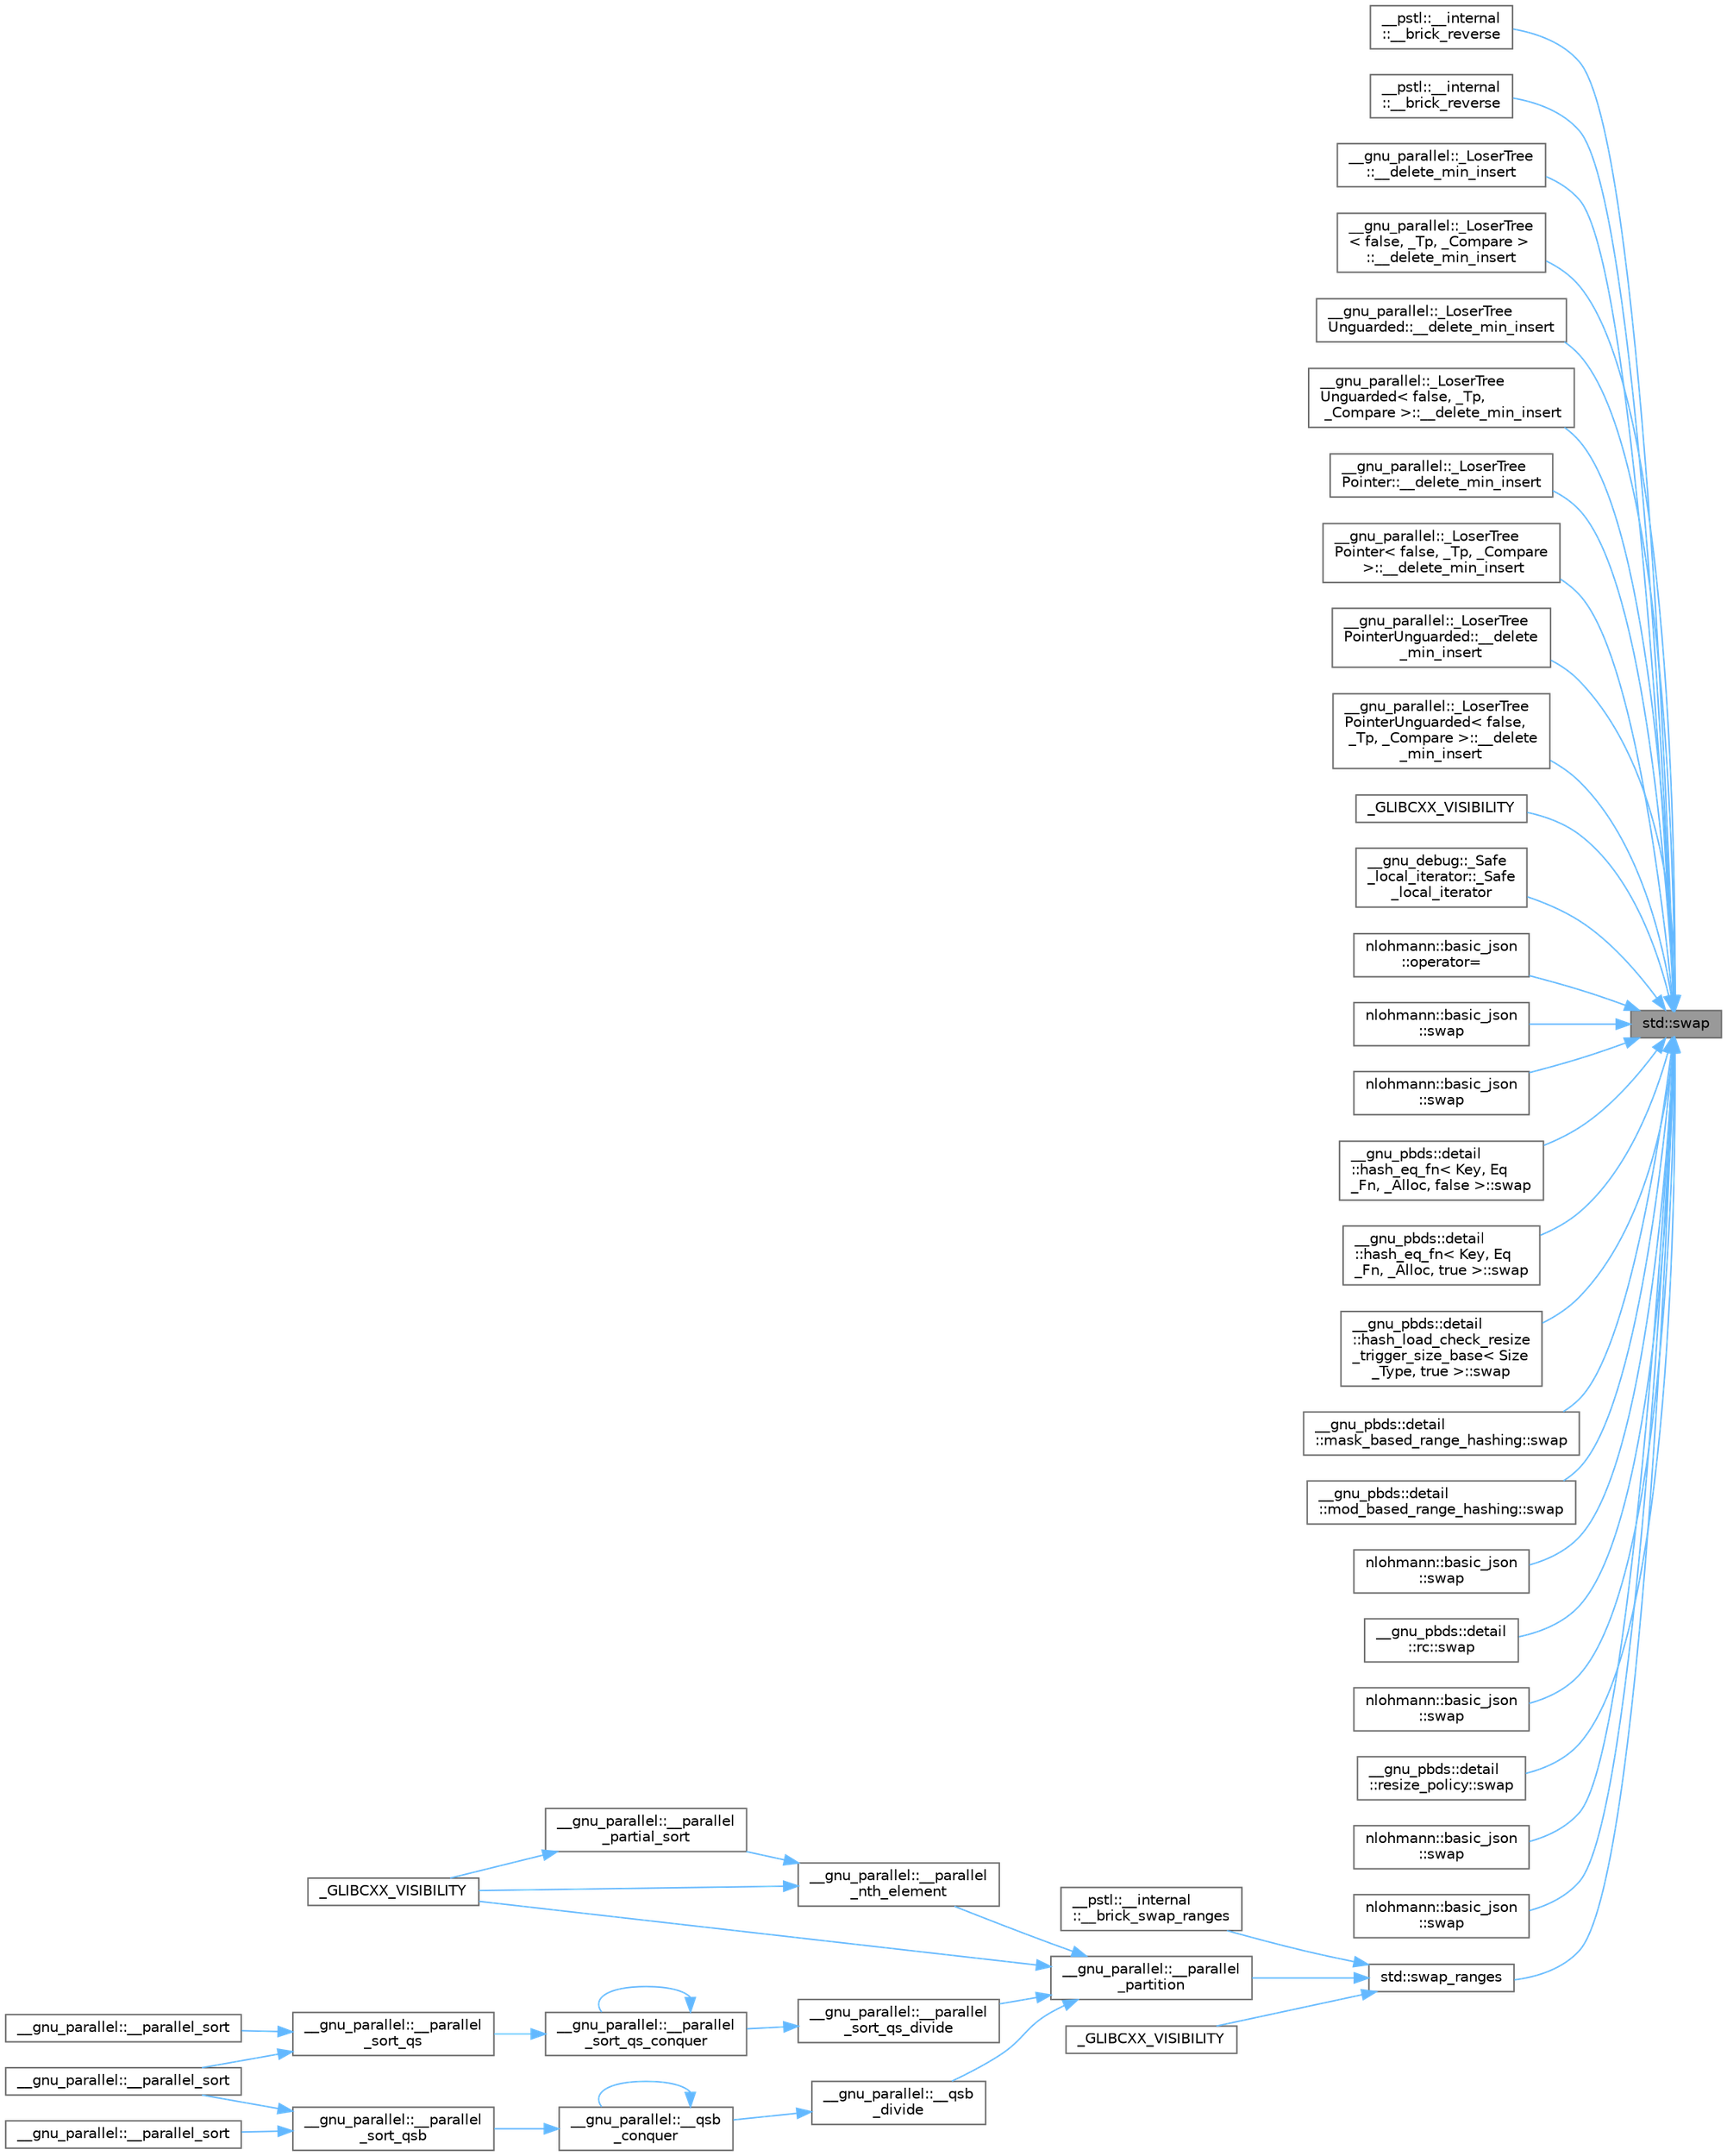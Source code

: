 digraph "std::swap"
{
 // LATEX_PDF_SIZE
  bgcolor="transparent";
  edge [fontname=Helvetica,fontsize=10,labelfontname=Helvetica,labelfontsize=10];
  node [fontname=Helvetica,fontsize=10,shape=box,height=0.2,width=0.4];
  rankdir="RL";
  Node1 [id="Node000001",label="std::swap",height=0.2,width=0.4,color="gray40", fillcolor="grey60", style="filled", fontcolor="black",tooltip="exchanges the values of two JSON objects"];
  Node1 -> Node2 [id="edge95_Node000001_Node000002",dir="back",color="steelblue1",style="solid",tooltip=" "];
  Node2 [id="Node000002",label="__pstl::__internal\l::__brick_reverse",height=0.2,width=0.4,color="grey40", fillcolor="white", style="filled",URL="$namespace____pstl_1_1____internal.html#a9d65cdb7fc2943b62938649b44ff97d1",tooltip=" "];
  Node1 -> Node3 [id="edge96_Node000001_Node000003",dir="back",color="steelblue1",style="solid",tooltip=" "];
  Node3 [id="Node000003",label="__pstl::__internal\l::__brick_reverse",height=0.2,width=0.4,color="grey40", fillcolor="white", style="filled",URL="$namespace____pstl_1_1____internal.html#a0b4d274f65f477174b1552a456f8d908",tooltip=" "];
  Node1 -> Node4 [id="edge97_Node000001_Node000004",dir="back",color="steelblue1",style="solid",tooltip=" "];
  Node4 [id="Node000004",label="__gnu_parallel::_LoserTree\l::__delete_min_insert",height=0.2,width=0.4,color="grey40", fillcolor="white", style="filled",URL="$class____gnu__parallel_1_1___loser_tree.html#a35d4c47719d2f41603ba9c650f3f1e5a",tooltip="Delete the smallest element and insert a new element from the previously smallest element's sequence."];
  Node1 -> Node5 [id="edge98_Node000001_Node000005",dir="back",color="steelblue1",style="solid",tooltip=" "];
  Node5 [id="Node000005",label="__gnu_parallel::_LoserTree\l\< false, _Tp, _Compare \>\l::__delete_min_insert",height=0.2,width=0.4,color="grey40", fillcolor="white", style="filled",URL="$class____gnu__parallel_1_1___loser_tree_3_01false_00_01___tp_00_01___compare_01_4.html#aadac29421984aa702191fc81c3942afb",tooltip=" "];
  Node1 -> Node6 [id="edge99_Node000001_Node000006",dir="back",color="steelblue1",style="solid",tooltip=" "];
  Node6 [id="Node000006",label="__gnu_parallel::_LoserTree\lUnguarded::__delete_min_insert",height=0.2,width=0.4,color="grey40", fillcolor="white", style="filled",URL="$class____gnu__parallel_1_1___loser_tree_unguarded.html#ad07dbc5954183f7e6ccf4c5981ee452e",tooltip=" "];
  Node1 -> Node7 [id="edge100_Node000001_Node000007",dir="back",color="steelblue1",style="solid",tooltip=" "];
  Node7 [id="Node000007",label="__gnu_parallel::_LoserTree\lUnguarded\< false, _Tp,\l _Compare \>::__delete_min_insert",height=0.2,width=0.4,color="grey40", fillcolor="white", style="filled",URL="$class____gnu__parallel_1_1___loser_tree_unguarded_3_01false_00_01___tp_00_01___compare_01_4.html#a93368bc884959f8a9dab8a9f20a77e38",tooltip=" "];
  Node1 -> Node8 [id="edge101_Node000001_Node000008",dir="back",color="steelblue1",style="solid",tooltip=" "];
  Node8 [id="Node000008",label="__gnu_parallel::_LoserTree\lPointer::__delete_min_insert",height=0.2,width=0.4,color="grey40", fillcolor="white", style="filled",URL="$class____gnu__parallel_1_1___loser_tree_pointer.html#abb62d89c879f5871836f32509f992745",tooltip=" "];
  Node1 -> Node9 [id="edge102_Node000001_Node000009",dir="back",color="steelblue1",style="solid",tooltip=" "];
  Node9 [id="Node000009",label="__gnu_parallel::_LoserTree\lPointer\< false, _Tp, _Compare\l \>::__delete_min_insert",height=0.2,width=0.4,color="grey40", fillcolor="white", style="filled",URL="$class____gnu__parallel_1_1___loser_tree_pointer_3_01false_00_01___tp_00_01___compare_01_4.html#a4dc89cceac9c14f88c5fd62f2096b274",tooltip=" "];
  Node1 -> Node10 [id="edge103_Node000001_Node000010",dir="back",color="steelblue1",style="solid",tooltip=" "];
  Node10 [id="Node000010",label="__gnu_parallel::_LoserTree\lPointerUnguarded::__delete\l_min_insert",height=0.2,width=0.4,color="grey40", fillcolor="white", style="filled",URL="$class____gnu__parallel_1_1___loser_tree_pointer_unguarded.html#a5fac61da7384c873ba99c7b9af756e0e",tooltip=" "];
  Node1 -> Node11 [id="edge104_Node000001_Node000011",dir="back",color="steelblue1",style="solid",tooltip=" "];
  Node11 [id="Node000011",label="__gnu_parallel::_LoserTree\lPointerUnguarded\< false,\l _Tp, _Compare \>::__delete\l_min_insert",height=0.2,width=0.4,color="grey40", fillcolor="white", style="filled",URL="$class____gnu__parallel_1_1___loser_tree_pointer_unguarded_3_01false_00_01___tp_00_01___compare_01_4.html#a39b42815ce71654cc65b867c6a16b69b",tooltip=" "];
  Node1 -> Node12 [id="edge105_Node000001_Node000012",dir="back",color="steelblue1",style="solid",tooltip=" "];
  Node12 [id="Node000012",label="_GLIBCXX_VISIBILITY",height=0.2,width=0.4,color="grey40", fillcolor="white", style="filled",URL="$_classes_2lib_2include_2c_09_09_2backward_2hashtable_8h.html#a56fd5a6be7c55e53e3eb59de5aa1ab9b",tooltip=" "];
  Node1 -> Node13 [id="edge106_Node000001_Node000013",dir="back",color="steelblue1",style="solid",tooltip=" "];
  Node13 [id="Node000013",label="__gnu_debug::_Safe\l_local_iterator::_Safe\l_local_iterator",height=0.2,width=0.4,color="grey40", fillcolor="white", style="filled",URL="$class____gnu__debug_1_1___safe__local__iterator.html#a281a8ffa72a96b7599ad892efc6f4367",tooltip="Move construction."];
  Node1 -> Node14 [id="edge107_Node000001_Node000014",dir="back",color="steelblue1",style="solid",tooltip=" "];
  Node14 [id="Node000014",label="nlohmann::basic_json\l::operator=",height=0.2,width=0.4,color="grey40", fillcolor="white", style="filled",URL="$classnlohmann_1_1basic__json.html#a28f87a769eda285eb4492ac1172d8812",tooltip="copy assignment"];
  Node1 -> Node15 [id="edge108_Node000001_Node000015",dir="back",color="steelblue1",style="solid",tooltip=" "];
  Node15 [id="Node000015",label="nlohmann::basic_json\l::swap",height=0.2,width=0.4,color="grey40", fillcolor="white", style="filled",URL="$classnlohmann_1_1basic__json.html#a76126242de262f6d38cadda19e0d13e1",tooltip="exchanges the values"];
  Node1 -> Node16 [id="edge109_Node000001_Node000016",dir="back",color="steelblue1",style="solid",tooltip=" "];
  Node16 [id="Node000016",label="nlohmann::basic_json\l::swap",height=0.2,width=0.4,color="grey40", fillcolor="white", style="filled",URL="$classnlohmann_1_1basic__json.html#aa242e339ebc7583e114f2167a83f8c90",tooltip="exchanges the values"];
  Node1 -> Node17 [id="edge110_Node000001_Node000017",dir="back",color="steelblue1",style="solid",tooltip=" "];
  Node17 [id="Node000017",label="__gnu_pbds::detail\l::hash_eq_fn\< Key, Eq\l_Fn, _Alloc, false \>::swap",height=0.2,width=0.4,color="grey40", fillcolor="white", style="filled",URL="$struct____gnu__pbds_1_1detail_1_1hash__eq__fn_3_01_key_00_01_eq___fn_00_01___alloc_00_01false_01_4.html#a48f2b2cab85c5c3c058cbe59ed71c26f",tooltip=" "];
  Node1 -> Node18 [id="edge111_Node000001_Node000018",dir="back",color="steelblue1",style="solid",tooltip=" "];
  Node18 [id="Node000018",label="__gnu_pbds::detail\l::hash_eq_fn\< Key, Eq\l_Fn, _Alloc, true \>::swap",height=0.2,width=0.4,color="grey40", fillcolor="white", style="filled",URL="$struct____gnu__pbds_1_1detail_1_1hash__eq__fn_3_01_key_00_01_eq___fn_00_01___alloc_00_01true_01_4.html#a8aca7a9f9970b61de148a35b8d2cadfe",tooltip=" "];
  Node1 -> Node19 [id="edge112_Node000001_Node000019",dir="back",color="steelblue1",style="solid",tooltip=" "];
  Node19 [id="Node000019",label="__gnu_pbds::detail\l::hash_load_check_resize\l_trigger_size_base\< Size\l_Type, true \>::swap",height=0.2,width=0.4,color="grey40", fillcolor="white", style="filled",URL="$class____gnu__pbds_1_1detail_1_1hash__load__check__resize__trigger__size__base_3_01_size___type_00_01true_01_4.html#a46e0169e8d84f7734a4adc88802ce7f9",tooltip=" "];
  Node1 -> Node20 [id="edge113_Node000001_Node000020",dir="back",color="steelblue1",style="solid",tooltip=" "];
  Node20 [id="Node000020",label="__gnu_pbds::detail\l::mask_based_range_hashing::swap",height=0.2,width=0.4,color="grey40", fillcolor="white", style="filled",URL="$class____gnu__pbds_1_1detail_1_1mask__based__range__hashing.html#aa6514b3fe05783c0e065d884f3679a8c",tooltip=" "];
  Node1 -> Node21 [id="edge114_Node000001_Node000021",dir="back",color="steelblue1",style="solid",tooltip=" "];
  Node21 [id="Node000021",label="__gnu_pbds::detail\l::mod_based_range_hashing::swap",height=0.2,width=0.4,color="grey40", fillcolor="white", style="filled",URL="$class____gnu__pbds_1_1detail_1_1mod__based__range__hashing.html#a8f98e28e82137d342f67443d1c8b59d4",tooltip=" "];
  Node1 -> Node22 [id="edge115_Node000001_Node000022",dir="back",color="steelblue1",style="solid",tooltip=" "];
  Node22 [id="Node000022",label="nlohmann::basic_json\l::swap",height=0.2,width=0.4,color="grey40", fillcolor="white", style="filled",URL="$classnlohmann_1_1basic__json.html#a57b86bdcfc55557dacc36969adb0417e",tooltip="exchanges the values"];
  Node1 -> Node23 [id="edge116_Node000001_Node000023",dir="back",color="steelblue1",style="solid",tooltip=" "];
  Node23 [id="Node000023",label="__gnu_pbds::detail\l::rc::swap",height=0.2,width=0.4,color="grey40", fillcolor="white", style="filled",URL="$class____gnu__pbds_1_1detail_1_1rc.html#aee4cdd95ff2cfe01968237d57294a190",tooltip=" "];
  Node1 -> Node24 [id="edge117_Node000001_Node000024",dir="back",color="steelblue1",style="solid",tooltip=" "];
  Node24 [id="Node000024",label="nlohmann::basic_json\l::swap",height=0.2,width=0.4,color="grey40", fillcolor="white", style="filled",URL="$classnlohmann_1_1basic__json.html#a94295a06e0e7b3867fe83afbee4cb202",tooltip="exchanges the values"];
  Node1 -> Node25 [id="edge118_Node000001_Node000025",dir="back",color="steelblue1",style="solid",tooltip=" "];
  Node25 [id="Node000025",label="__gnu_pbds::detail\l::resize_policy::swap",height=0.2,width=0.4,color="grey40", fillcolor="white", style="filled",URL="$class____gnu__pbds_1_1detail_1_1resize__policy.html#a5a46d4f2581d33b5570806e5872747b0",tooltip=" "];
  Node1 -> Node26 [id="edge119_Node000001_Node000026",dir="back",color="steelblue1",style="solid",tooltip=" "];
  Node26 [id="Node000026",label="nlohmann::basic_json\l::swap",height=0.2,width=0.4,color="grey40", fillcolor="white", style="filled",URL="$classnlohmann_1_1basic__json.html#aac916df9561daf4eaf2372119fe91899",tooltip="exchanges the values"];
  Node1 -> Node27 [id="edge120_Node000001_Node000027",dir="back",color="steelblue1",style="solid",tooltip=" "];
  Node27 [id="Node000027",label="nlohmann::basic_json\l::swap",height=0.2,width=0.4,color="grey40", fillcolor="white", style="filled",URL="$classnlohmann_1_1basic__json.html#a749a1f5091a5e63ccfe919e0aef986af",tooltip="exchanges the values"];
  Node1 -> Node28 [id="edge121_Node000001_Node000028",dir="back",color="steelblue1",style="solid",tooltip=" "];
  Node28 [id="Node000028",label="std::swap_ranges",height=0.2,width=0.4,color="grey40", fillcolor="white", style="filled",URL="$namespacestd.html#ab5c0ba367019a22e04563f7ecbf2f200",tooltip=" "];
  Node28 -> Node29 [id="edge122_Node000028_Node000029",dir="back",color="steelblue1",style="solid",tooltip=" "];
  Node29 [id="Node000029",label="__pstl::__internal\l::__brick_swap_ranges",height=0.2,width=0.4,color="grey40", fillcolor="white", style="filled",URL="$namespace____pstl_1_1____internal.html#a5859660f8d8c3308e80935f3bda79577",tooltip=" "];
  Node28 -> Node30 [id="edge123_Node000028_Node000030",dir="back",color="steelblue1",style="solid",tooltip=" "];
  Node30 [id="Node000030",label="__gnu_parallel::__parallel\l_partition",height=0.2,width=0.4,color="grey40", fillcolor="white", style="filled",URL="$namespace____gnu__parallel.html#ac870af1d69405f2f53cd7a96e1d92348",tooltip="Parallel implementation of std::partition."];
  Node30 -> Node31 [id="edge124_Node000030_Node000031",dir="back",color="steelblue1",style="solid",tooltip=" "];
  Node31 [id="Node000031",label="__gnu_parallel::__parallel\l_nth_element",height=0.2,width=0.4,color="grey40", fillcolor="white", style="filled",URL="$namespace____gnu__parallel.html#a1567c37a7562eaee17d13ebda1172586",tooltip="Parallel implementation of std::nth_element()."];
  Node31 -> Node32 [id="edge125_Node000031_Node000032",dir="back",color="steelblue1",style="solid",tooltip=" "];
  Node32 [id="Node000032",label="__gnu_parallel::__parallel\l_partial_sort",height=0.2,width=0.4,color="grey40", fillcolor="white", style="filled",URL="$namespace____gnu__parallel.html#abe60c5cc3788e1b1602175af0057d3f8",tooltip="Parallel implementation of std::partial_sort()."];
  Node32 -> Node33 [id="edge126_Node000032_Node000033",dir="back",color="steelblue1",style="solid",tooltip=" "];
  Node33 [id="Node000033",label="_GLIBCXX_VISIBILITY",height=0.2,width=0.4,color="grey40", fillcolor="white", style="filled",URL="$_classes_2lib_2include_2c_09_09_2parallel_2algo_8h.html#a544d74b2d5d0dd2197f5fd6f02691de0",tooltip=" "];
  Node31 -> Node33 [id="edge127_Node000031_Node000033",dir="back",color="steelblue1",style="solid",tooltip=" "];
  Node30 -> Node34 [id="edge128_Node000030_Node000034",dir="back",color="steelblue1",style="solid",tooltip=" "];
  Node34 [id="Node000034",label="__gnu_parallel::__parallel\l_sort_qs_divide",height=0.2,width=0.4,color="grey40", fillcolor="white", style="filled",URL="$namespace____gnu__parallel.html#a67cbf5b9027d7c9c4f80f80ba104cf99",tooltip="Unbalanced quicksort divide step."];
  Node34 -> Node35 [id="edge129_Node000034_Node000035",dir="back",color="steelblue1",style="solid",tooltip=" "];
  Node35 [id="Node000035",label="__gnu_parallel::__parallel\l_sort_qs_conquer",height=0.2,width=0.4,color="grey40", fillcolor="white", style="filled",URL="$namespace____gnu__parallel.html#a06c506308856b684737d24944a93a42e",tooltip="Unbalanced quicksort conquer step."];
  Node35 -> Node36 [id="edge130_Node000035_Node000036",dir="back",color="steelblue1",style="solid",tooltip=" "];
  Node36 [id="Node000036",label="__gnu_parallel::__parallel\l_sort_qs",height=0.2,width=0.4,color="grey40", fillcolor="white", style="filled",URL="$namespace____gnu__parallel.html#ac416a1c7e347b429bbf7a8fb17e847b2",tooltip="Unbalanced quicksort main call."];
  Node36 -> Node37 [id="edge131_Node000036_Node000037",dir="back",color="steelblue1",style="solid",tooltip=" "];
  Node37 [id="Node000037",label="__gnu_parallel::__parallel_sort",height=0.2,width=0.4,color="grey40", fillcolor="white", style="filled",URL="$namespace____gnu__parallel.html#aa47b469dd82347dd63c3996eda2e237b",tooltip="Choose a parallel sorting algorithm."];
  Node36 -> Node38 [id="edge132_Node000036_Node000038",dir="back",color="steelblue1",style="solid",tooltip=" "];
  Node38 [id="Node000038",label="__gnu_parallel::__parallel_sort",height=0.2,width=0.4,color="grey40", fillcolor="white", style="filled",URL="$namespace____gnu__parallel.html#aceaaa622c34d2f28ba6bf79241fcee36",tooltip="Choose quicksort for parallel sorting."];
  Node35 -> Node35 [id="edge133_Node000035_Node000035",dir="back",color="steelblue1",style="solid",tooltip=" "];
  Node30 -> Node39 [id="edge134_Node000030_Node000039",dir="back",color="steelblue1",style="solid",tooltip=" "];
  Node39 [id="Node000039",label="__gnu_parallel::__qsb\l_divide",height=0.2,width=0.4,color="grey40", fillcolor="white", style="filled",URL="$namespace____gnu__parallel.html#af5df990f9c6b42ec71b0b3245efd8e56",tooltip="Balanced quicksort divide step."];
  Node39 -> Node40 [id="edge135_Node000039_Node000040",dir="back",color="steelblue1",style="solid",tooltip=" "];
  Node40 [id="Node000040",label="__gnu_parallel::__qsb\l_conquer",height=0.2,width=0.4,color="grey40", fillcolor="white", style="filled",URL="$namespace____gnu__parallel.html#a8d9c5686c4621822c7c3cdd015f7e693",tooltip="Quicksort conquer step."];
  Node40 -> Node41 [id="edge136_Node000040_Node000041",dir="back",color="steelblue1",style="solid",tooltip=" "];
  Node41 [id="Node000041",label="__gnu_parallel::__parallel\l_sort_qsb",height=0.2,width=0.4,color="grey40", fillcolor="white", style="filled",URL="$namespace____gnu__parallel.html#a4093dd098b32542e3d3f43ebd4c6f940",tooltip="Top-level quicksort routine."];
  Node41 -> Node42 [id="edge137_Node000041_Node000042",dir="back",color="steelblue1",style="solid",tooltip=" "];
  Node42 [id="Node000042",label="__gnu_parallel::__parallel_sort",height=0.2,width=0.4,color="grey40", fillcolor="white", style="filled",URL="$namespace____gnu__parallel.html#a000f037b08d237d140dd6144a11fb73f",tooltip="Choose balanced quicksort for parallel sorting."];
  Node41 -> Node37 [id="edge138_Node000041_Node000037",dir="back",color="steelblue1",style="solid",tooltip=" "];
  Node40 -> Node40 [id="edge139_Node000040_Node000040",dir="back",color="steelblue1",style="solid",tooltip=" "];
  Node30 -> Node33 [id="edge140_Node000030_Node000033",dir="back",color="steelblue1",style="solid",tooltip=" "];
  Node28 -> Node43 [id="edge141_Node000028_Node000043",dir="back",color="steelblue1",style="solid",tooltip=" "];
  Node43 [id="Node000043",label="_GLIBCXX_VISIBILITY",height=0.2,width=0.4,color="grey40", fillcolor="white", style="filled",URL="$group__sorting__algorithms.html#ga544d74b2d5d0dd2197f5fd6f02691de0",tooltip=" "];
}
